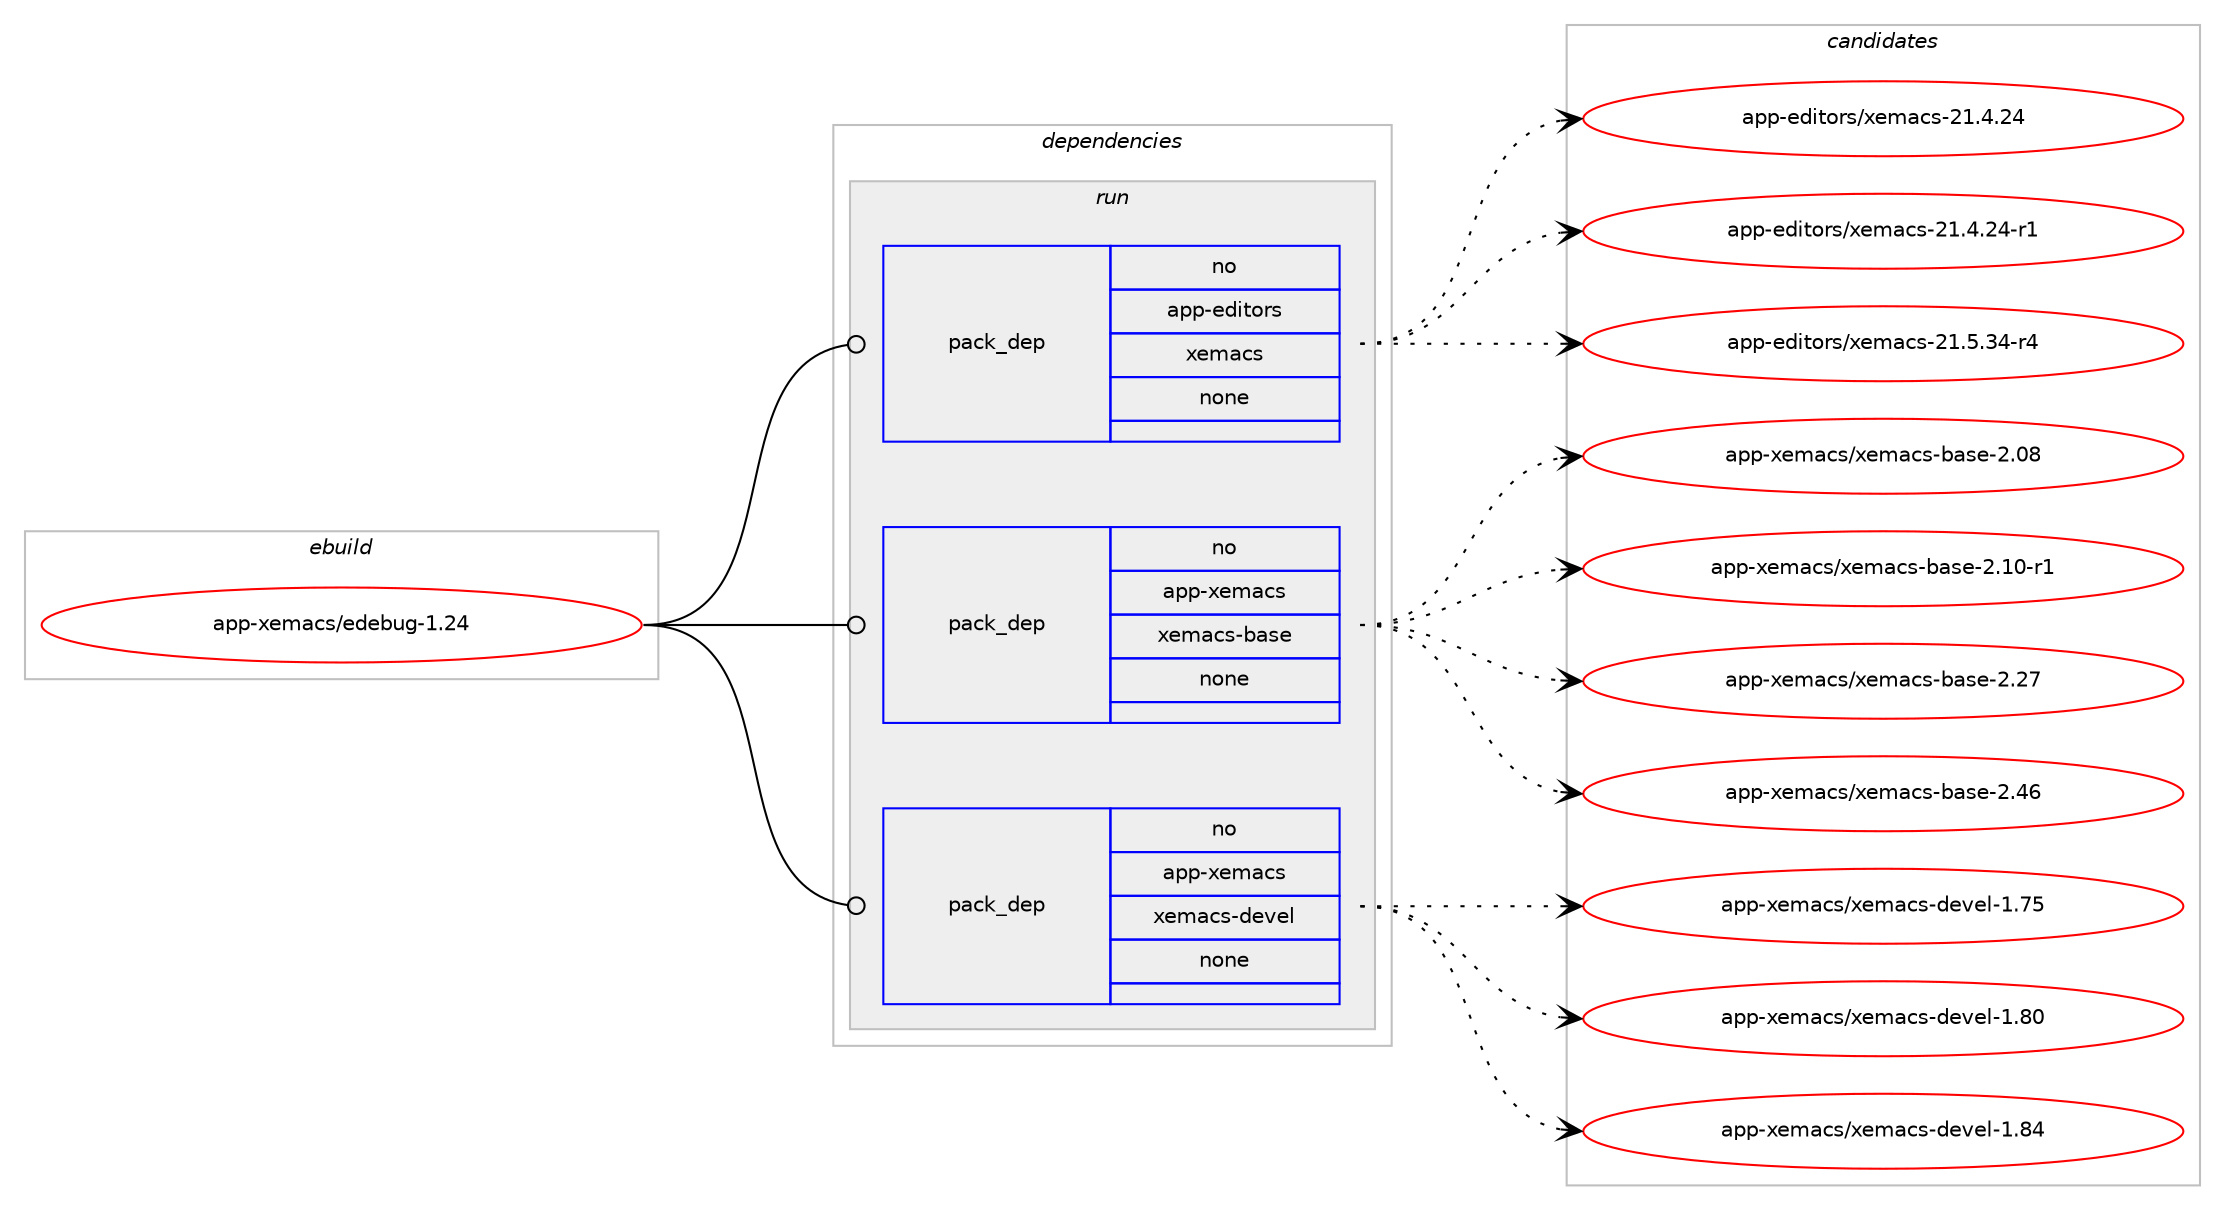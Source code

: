 digraph prolog {

# *************
# Graph options
# *************

newrank=true;
concentrate=true;
compound=true;
graph [rankdir=LR,fontname=Helvetica,fontsize=10,ranksep=1.5];#, ranksep=2.5, nodesep=0.2];
edge  [arrowhead=vee];
node  [fontname=Helvetica,fontsize=10];

# **********
# The ebuild
# **********

subgraph cluster_leftcol {
color=gray;
rank=same;
label=<<i>ebuild</i>>;
id [label="app-xemacs/edebug-1.24", color=red, width=4, href="../app-xemacs/edebug-1.24.svg"];
}

# ****************
# The dependencies
# ****************

subgraph cluster_midcol {
color=gray;
label=<<i>dependencies</i>>;
subgraph cluster_compile {
fillcolor="#eeeeee";
style=filled;
label=<<i>compile</i>>;
}
subgraph cluster_compileandrun {
fillcolor="#eeeeee";
style=filled;
label=<<i>compile and run</i>>;
}
subgraph cluster_run {
fillcolor="#eeeeee";
style=filled;
label=<<i>run</i>>;
subgraph pack937927 {
dependency1315209 [label=<<TABLE BORDER="0" CELLBORDER="1" CELLSPACING="0" CELLPADDING="4" WIDTH="220"><TR><TD ROWSPAN="6" CELLPADDING="30">pack_dep</TD></TR><TR><TD WIDTH="110">no</TD></TR><TR><TD>app-editors</TD></TR><TR><TD>xemacs</TD></TR><TR><TD>none</TD></TR><TR><TD></TD></TR></TABLE>>, shape=none, color=blue];
}
id:e -> dependency1315209:w [weight=20,style="solid",arrowhead="odot"];
subgraph pack937928 {
dependency1315210 [label=<<TABLE BORDER="0" CELLBORDER="1" CELLSPACING="0" CELLPADDING="4" WIDTH="220"><TR><TD ROWSPAN="6" CELLPADDING="30">pack_dep</TD></TR><TR><TD WIDTH="110">no</TD></TR><TR><TD>app-xemacs</TD></TR><TR><TD>xemacs-base</TD></TR><TR><TD>none</TD></TR><TR><TD></TD></TR></TABLE>>, shape=none, color=blue];
}
id:e -> dependency1315210:w [weight=20,style="solid",arrowhead="odot"];
subgraph pack937929 {
dependency1315211 [label=<<TABLE BORDER="0" CELLBORDER="1" CELLSPACING="0" CELLPADDING="4" WIDTH="220"><TR><TD ROWSPAN="6" CELLPADDING="30">pack_dep</TD></TR><TR><TD WIDTH="110">no</TD></TR><TR><TD>app-xemacs</TD></TR><TR><TD>xemacs-devel</TD></TR><TR><TD>none</TD></TR><TR><TD></TD></TR></TABLE>>, shape=none, color=blue];
}
id:e -> dependency1315211:w [weight=20,style="solid",arrowhead="odot"];
}
}

# **************
# The candidates
# **************

subgraph cluster_choices {
rank=same;
color=gray;
label=<<i>candidates</i>>;

subgraph choice937927 {
color=black;
nodesep=1;
choice97112112451011001051161111141154712010110997991154550494652465052 [label="app-editors/xemacs-21.4.24", color=red, width=4,href="../app-editors/xemacs-21.4.24.svg"];
choice971121124510110010511611111411547120101109979911545504946524650524511449 [label="app-editors/xemacs-21.4.24-r1", color=red, width=4,href="../app-editors/xemacs-21.4.24-r1.svg"];
choice971121124510110010511611111411547120101109979911545504946534651524511452 [label="app-editors/xemacs-21.5.34-r4", color=red, width=4,href="../app-editors/xemacs-21.5.34-r4.svg"];
dependency1315209:e -> choice97112112451011001051161111141154712010110997991154550494652465052:w [style=dotted,weight="100"];
dependency1315209:e -> choice971121124510110010511611111411547120101109979911545504946524650524511449:w [style=dotted,weight="100"];
dependency1315209:e -> choice971121124510110010511611111411547120101109979911545504946534651524511452:w [style=dotted,weight="100"];
}
subgraph choice937928 {
color=black;
nodesep=1;
choice971121124512010110997991154712010110997991154598971151014550464856 [label="app-xemacs/xemacs-base-2.08", color=red, width=4,href="../app-xemacs/xemacs-base-2.08.svg"];
choice9711211245120101109979911547120101109979911545989711510145504649484511449 [label="app-xemacs/xemacs-base-2.10-r1", color=red, width=4,href="../app-xemacs/xemacs-base-2.10-r1.svg"];
choice971121124512010110997991154712010110997991154598971151014550465055 [label="app-xemacs/xemacs-base-2.27", color=red, width=4,href="../app-xemacs/xemacs-base-2.27.svg"];
choice971121124512010110997991154712010110997991154598971151014550465254 [label="app-xemacs/xemacs-base-2.46", color=red, width=4,href="../app-xemacs/xemacs-base-2.46.svg"];
dependency1315210:e -> choice971121124512010110997991154712010110997991154598971151014550464856:w [style=dotted,weight="100"];
dependency1315210:e -> choice9711211245120101109979911547120101109979911545989711510145504649484511449:w [style=dotted,weight="100"];
dependency1315210:e -> choice971121124512010110997991154712010110997991154598971151014550465055:w [style=dotted,weight="100"];
dependency1315210:e -> choice971121124512010110997991154712010110997991154598971151014550465254:w [style=dotted,weight="100"];
}
subgraph choice937929 {
color=black;
nodesep=1;
choice97112112451201011099799115471201011099799115451001011181011084549465553 [label="app-xemacs/xemacs-devel-1.75", color=red, width=4,href="../app-xemacs/xemacs-devel-1.75.svg"];
choice97112112451201011099799115471201011099799115451001011181011084549465648 [label="app-xemacs/xemacs-devel-1.80", color=red, width=4,href="../app-xemacs/xemacs-devel-1.80.svg"];
choice97112112451201011099799115471201011099799115451001011181011084549465652 [label="app-xemacs/xemacs-devel-1.84", color=red, width=4,href="../app-xemacs/xemacs-devel-1.84.svg"];
dependency1315211:e -> choice97112112451201011099799115471201011099799115451001011181011084549465553:w [style=dotted,weight="100"];
dependency1315211:e -> choice97112112451201011099799115471201011099799115451001011181011084549465648:w [style=dotted,weight="100"];
dependency1315211:e -> choice97112112451201011099799115471201011099799115451001011181011084549465652:w [style=dotted,weight="100"];
}
}

}
